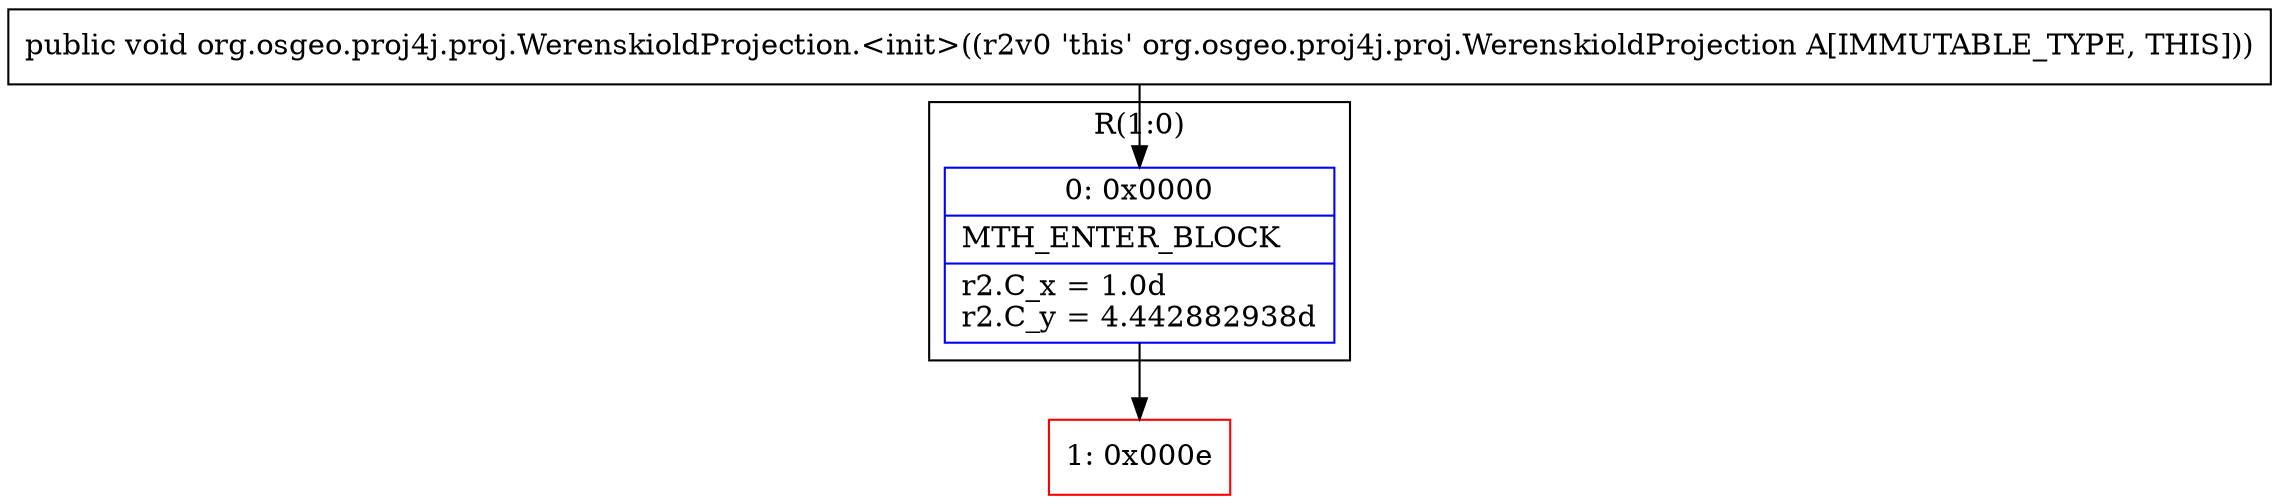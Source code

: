 digraph "CFG fororg.osgeo.proj4j.proj.WerenskioldProjection.\<init\>()V" {
subgraph cluster_Region_137120575 {
label = "R(1:0)";
node [shape=record,color=blue];
Node_0 [shape=record,label="{0\:\ 0x0000|MTH_ENTER_BLOCK\l|r2.C_x = 1.0d\lr2.C_y = 4.442882938d\l}"];
}
Node_1 [shape=record,color=red,label="{1\:\ 0x000e}"];
MethodNode[shape=record,label="{public void org.osgeo.proj4j.proj.WerenskioldProjection.\<init\>((r2v0 'this' org.osgeo.proj4j.proj.WerenskioldProjection A[IMMUTABLE_TYPE, THIS])) }"];
MethodNode -> Node_0;
Node_0 -> Node_1;
}

